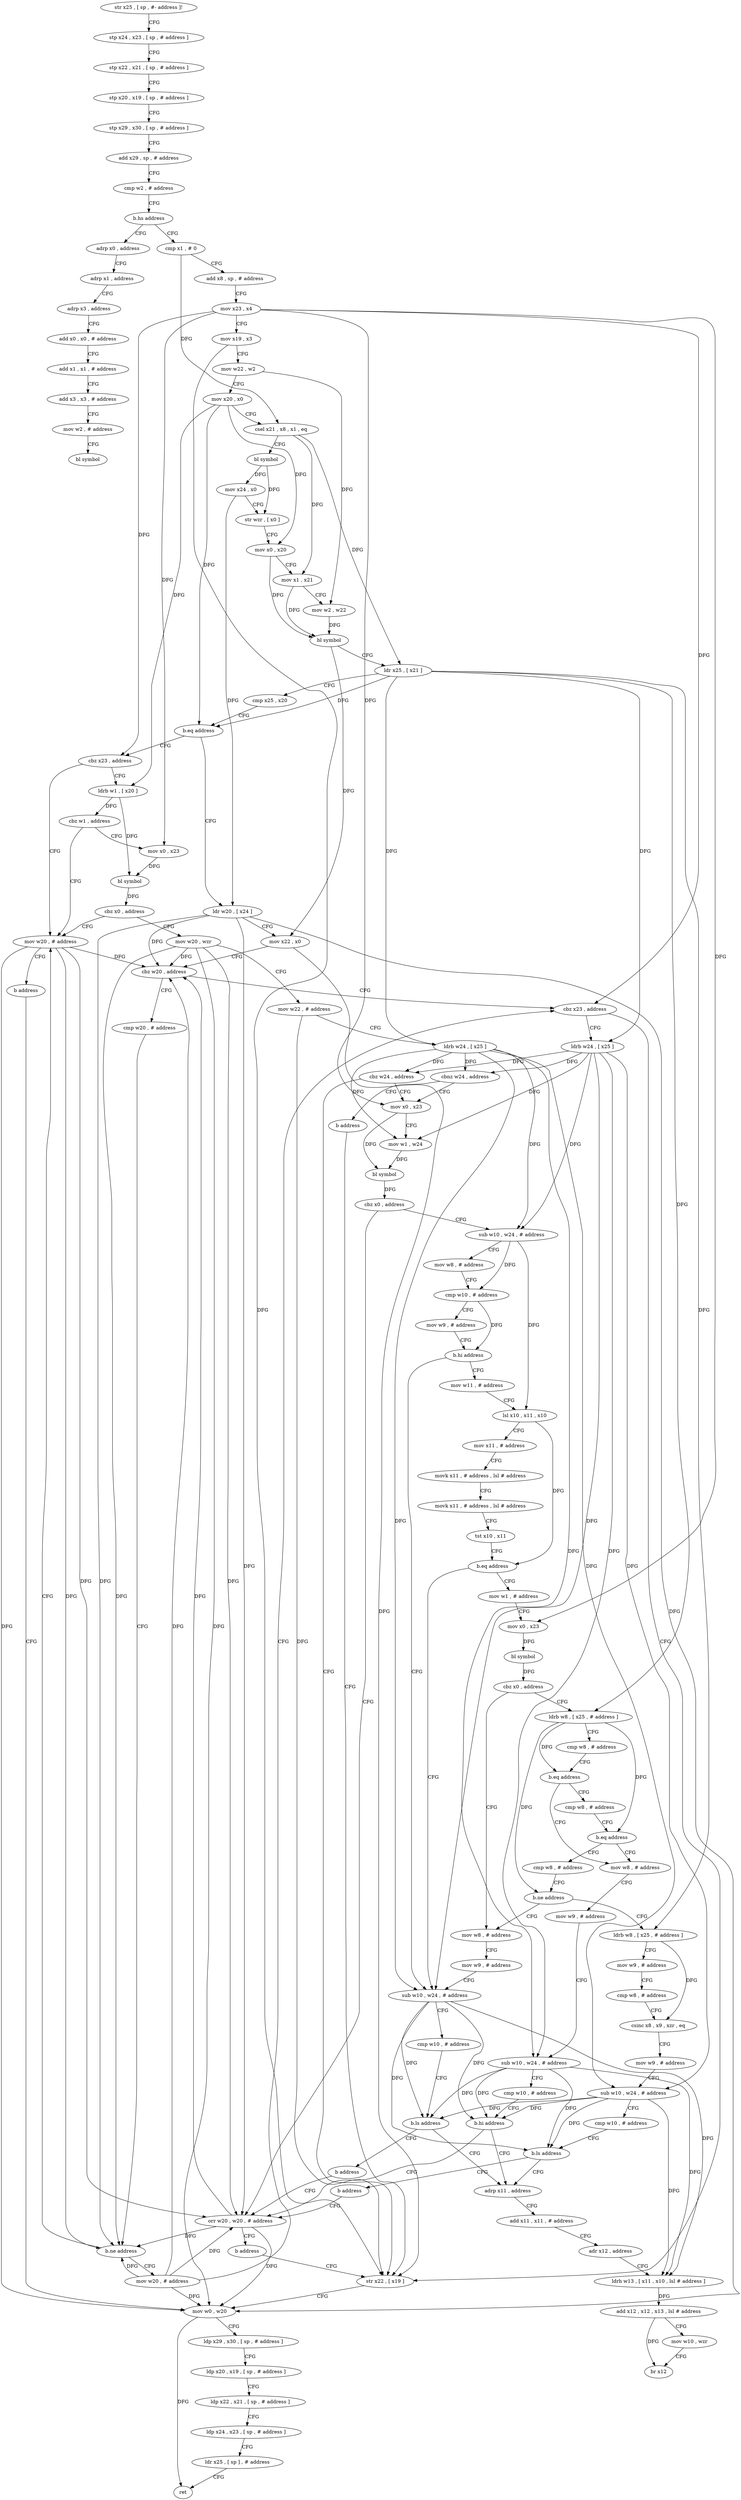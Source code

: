digraph "func" {
"4248608" [label = "str x25 , [ sp , #- address ]!" ]
"4248612" [label = "stp x24 , x23 , [ sp , # address ]" ]
"4248616" [label = "stp x22 , x21 , [ sp , # address ]" ]
"4248620" [label = "stp x20 , x19 , [ sp , # address ]" ]
"4248624" [label = "stp x29 , x30 , [ sp , # address ]" ]
"4248628" [label = "add x29 , sp , # address" ]
"4248632" [label = "cmp w2 , # address" ]
"4248636" [label = "b.hs address" ]
"4250968" [label = "adrp x0 , address" ]
"4248640" [label = "cmp x1 , # 0" ]
"4250972" [label = "adrp x1 , address" ]
"4250976" [label = "adrp x3 , address" ]
"4250980" [label = "add x0 , x0 , # address" ]
"4250984" [label = "add x1 , x1 , # address" ]
"4250988" [label = "add x3 , x3 , # address" ]
"4250992" [label = "mov w2 , # address" ]
"4250996" [label = "bl symbol" ]
"4248644" [label = "add x8 , sp , # address" ]
"4248648" [label = "mov x23 , x4" ]
"4248652" [label = "mov x19 , x3" ]
"4248656" [label = "mov w22 , w2" ]
"4248660" [label = "mov x20 , x0" ]
"4248664" [label = "csel x21 , x8 , x1 , eq" ]
"4248668" [label = "bl symbol" ]
"4248672" [label = "mov x24 , x0" ]
"4248676" [label = "str wzr , [ x0 ]" ]
"4248680" [label = "mov x0 , x20" ]
"4248684" [label = "mov x1 , x21" ]
"4248688" [label = "mov w2 , w22" ]
"4248692" [label = "bl symbol" ]
"4248696" [label = "ldr x25 , [ x21 ]" ]
"4248700" [label = "cmp x25 , x20" ]
"4248704" [label = "b.eq address" ]
"4248888" [label = "cbz x23 , address" ]
"4248708" [label = "ldr w20 , [ x24 ]" ]
"4248932" [label = "mov w20 , # address" ]
"4248892" [label = "ldrb w1 , [ x20 ]" ]
"4248712" [label = "mov x22 , x0" ]
"4248716" [label = "cbz w20 , address" ]
"4248732" [label = "cbz x23 , address" ]
"4248720" [label = "cmp w20 , # address" ]
"4248936" [label = "b address" ]
"4250940" [label = "mov w0 , w20" ]
"4248896" [label = "cbz w1 , address" ]
"4248900" [label = "mov x0 , x23" ]
"4250936" [label = "str x22 , [ x19 ]" ]
"4248736" [label = "ldrb w24 , [ x25 ]" ]
"4248724" [label = "b.ne address" ]
"4248728" [label = "mov w20 , # address" ]
"4250944" [label = "ldp x29 , x30 , [ sp , # address ]" ]
"4250948" [label = "ldp x20 , x19 , [ sp , # address ]" ]
"4250952" [label = "ldp x22 , x21 , [ sp , # address ]" ]
"4250956" [label = "ldp x24 , x23 , [ sp , # address ]" ]
"4250960" [label = "ldr x25 , [ sp ] , # address" ]
"4250964" [label = "ret" ]
"4248904" [label = "bl symbol" ]
"4248908" [label = "cbz x0 , address" ]
"4248912" [label = "mov w20 , wzr" ]
"4248740" [label = "cbz w24 , address" ]
"4248744" [label = "mov x0 , x23" ]
"4248916" [label = "mov w22 , # address" ]
"4248920" [label = "ldrb w24 , [ x25 ]" ]
"4248924" [label = "cbnz w24 , address" ]
"4248928" [label = "b address" ]
"4248748" [label = "mov w1 , w24" ]
"4248752" [label = "bl symbol" ]
"4248756" [label = "cbz x0 , address" ]
"4249036" [label = "orr w20 , w20 , # address" ]
"4248760" [label = "sub w10 , w24 , # address" ]
"4249040" [label = "b address" ]
"4248764" [label = "mov w8 , # address" ]
"4248768" [label = "cmp w10 , # address" ]
"4248772" [label = "mov w9 , # address" ]
"4248776" [label = "b.hi address" ]
"4248948" [label = "sub w10 , w24 , # address" ]
"4248780" [label = "mov w11 , # address" ]
"4248952" [label = "cmp w10 , # address" ]
"4248956" [label = "b.ls address" ]
"4248984" [label = "adrp x11 , address" ]
"4248960" [label = "b address" ]
"4248784" [label = "lsl x10 , x11 , x10" ]
"4248788" [label = "mov x11 , # address" ]
"4248792" [label = "movk x11 , # address , lsl # address" ]
"4248796" [label = "movk x11 , # address , lsl # address" ]
"4248800" [label = "tst x10 , x11" ]
"4248804" [label = "b.eq address" ]
"4248808" [label = "mov w1 , # address" ]
"4248988" [label = "add x11 , x11 , # address" ]
"4248992" [label = "adr x12 , address" ]
"4248996" [label = "ldrh w13 , [ x11 , x10 , lsl # address ]" ]
"4249000" [label = "add x12 , x12 , x13 , lsl # address" ]
"4249004" [label = "mov w10 , wzr" ]
"4249008" [label = "br x12" ]
"4248812" [label = "mov x0 , x23" ]
"4248816" [label = "bl symbol" ]
"4248820" [label = "cbz x0 , address" ]
"4248940" [label = "mov w8 , # address" ]
"4248824" [label = "ldrb w8 , [ x25 , # address ]" ]
"4248944" [label = "mov w9 , # address" ]
"4248828" [label = "cmp w8 , # address" ]
"4248832" [label = "b.eq address" ]
"4248964" [label = "mov w8 , # address" ]
"4248836" [label = "cmp w8 , # address" ]
"4248968" [label = "mov w9 , # address" ]
"4248972" [label = "sub w10 , w24 , # address" ]
"4248976" [label = "cmp w10 , # address" ]
"4248980" [label = "b.hi address" ]
"4248840" [label = "b.eq address" ]
"4248844" [label = "cmp w8 , # address" ]
"4248848" [label = "b.ne address" ]
"4248852" [label = "ldrb w8 , [ x25 , # address ]" ]
"4248856" [label = "mov w9 , # address" ]
"4248860" [label = "cmp w8 , # address" ]
"4248864" [label = "csinc x8 , x9 , xzr , eq" ]
"4248868" [label = "mov w9 , # address" ]
"4248872" [label = "sub w10 , w24 , # address" ]
"4248876" [label = "cmp w10 , # address" ]
"4248880" [label = "b.ls address" ]
"4248884" [label = "b address" ]
"4248608" -> "4248612" [ label = "CFG" ]
"4248612" -> "4248616" [ label = "CFG" ]
"4248616" -> "4248620" [ label = "CFG" ]
"4248620" -> "4248624" [ label = "CFG" ]
"4248624" -> "4248628" [ label = "CFG" ]
"4248628" -> "4248632" [ label = "CFG" ]
"4248632" -> "4248636" [ label = "CFG" ]
"4248636" -> "4250968" [ label = "CFG" ]
"4248636" -> "4248640" [ label = "CFG" ]
"4250968" -> "4250972" [ label = "CFG" ]
"4248640" -> "4248644" [ label = "CFG" ]
"4248640" -> "4248664" [ label = "DFG" ]
"4250972" -> "4250976" [ label = "CFG" ]
"4250976" -> "4250980" [ label = "CFG" ]
"4250980" -> "4250984" [ label = "CFG" ]
"4250984" -> "4250988" [ label = "CFG" ]
"4250988" -> "4250992" [ label = "CFG" ]
"4250992" -> "4250996" [ label = "CFG" ]
"4248644" -> "4248648" [ label = "CFG" ]
"4248648" -> "4248652" [ label = "CFG" ]
"4248648" -> "4248888" [ label = "DFG" ]
"4248648" -> "4248732" [ label = "DFG" ]
"4248648" -> "4248900" [ label = "DFG" ]
"4248648" -> "4248744" [ label = "DFG" ]
"4248648" -> "4248812" [ label = "DFG" ]
"4248652" -> "4248656" [ label = "CFG" ]
"4248652" -> "4250936" [ label = "DFG" ]
"4248656" -> "4248660" [ label = "CFG" ]
"4248656" -> "4248688" [ label = "DFG" ]
"4248660" -> "4248664" [ label = "CFG" ]
"4248660" -> "4248680" [ label = "DFG" ]
"4248660" -> "4248704" [ label = "DFG" ]
"4248660" -> "4248892" [ label = "DFG" ]
"4248664" -> "4248668" [ label = "CFG" ]
"4248664" -> "4248684" [ label = "DFG" ]
"4248664" -> "4248696" [ label = "DFG" ]
"4248668" -> "4248672" [ label = "DFG" ]
"4248668" -> "4248676" [ label = "DFG" ]
"4248672" -> "4248676" [ label = "CFG" ]
"4248672" -> "4248708" [ label = "DFG" ]
"4248676" -> "4248680" [ label = "CFG" ]
"4248680" -> "4248684" [ label = "CFG" ]
"4248680" -> "4248692" [ label = "DFG" ]
"4248684" -> "4248688" [ label = "CFG" ]
"4248684" -> "4248692" [ label = "DFG" ]
"4248688" -> "4248692" [ label = "DFG" ]
"4248692" -> "4248696" [ label = "CFG" ]
"4248692" -> "4248712" [ label = "DFG" ]
"4248696" -> "4248700" [ label = "CFG" ]
"4248696" -> "4248704" [ label = "DFG" ]
"4248696" -> "4248736" [ label = "DFG" ]
"4248696" -> "4248920" [ label = "DFG" ]
"4248696" -> "4248824" [ label = "DFG" ]
"4248696" -> "4248852" [ label = "DFG" ]
"4248700" -> "4248704" [ label = "CFG" ]
"4248704" -> "4248888" [ label = "CFG" ]
"4248704" -> "4248708" [ label = "CFG" ]
"4248888" -> "4248932" [ label = "CFG" ]
"4248888" -> "4248892" [ label = "CFG" ]
"4248708" -> "4248712" [ label = "CFG" ]
"4248708" -> "4248716" [ label = "DFG" ]
"4248708" -> "4248724" [ label = "DFG" ]
"4248708" -> "4250940" [ label = "DFG" ]
"4248708" -> "4249036" [ label = "DFG" ]
"4248932" -> "4248936" [ label = "CFG" ]
"4248932" -> "4248716" [ label = "DFG" ]
"4248932" -> "4248724" [ label = "DFG" ]
"4248932" -> "4250940" [ label = "DFG" ]
"4248932" -> "4249036" [ label = "DFG" ]
"4248892" -> "4248896" [ label = "DFG" ]
"4248892" -> "4248904" [ label = "DFG" ]
"4248712" -> "4248716" [ label = "CFG" ]
"4248712" -> "4250936" [ label = "DFG" ]
"4248716" -> "4248732" [ label = "CFG" ]
"4248716" -> "4248720" [ label = "CFG" ]
"4248732" -> "4250936" [ label = "CFG" ]
"4248732" -> "4248736" [ label = "CFG" ]
"4248720" -> "4248724" [ label = "CFG" ]
"4248936" -> "4250940" [ label = "CFG" ]
"4250940" -> "4250944" [ label = "CFG" ]
"4250940" -> "4250964" [ label = "DFG" ]
"4248896" -> "4248932" [ label = "CFG" ]
"4248896" -> "4248900" [ label = "CFG" ]
"4248900" -> "4248904" [ label = "DFG" ]
"4250936" -> "4250940" [ label = "CFG" ]
"4248736" -> "4248740" [ label = "DFG" ]
"4248736" -> "4248924" [ label = "DFG" ]
"4248736" -> "4248748" [ label = "DFG" ]
"4248736" -> "4248760" [ label = "DFG" ]
"4248736" -> "4248948" [ label = "DFG" ]
"4248736" -> "4248972" [ label = "DFG" ]
"4248736" -> "4248872" [ label = "DFG" ]
"4248724" -> "4248932" [ label = "CFG" ]
"4248724" -> "4248728" [ label = "CFG" ]
"4248728" -> "4248732" [ label = "CFG" ]
"4248728" -> "4248716" [ label = "DFG" ]
"4248728" -> "4248724" [ label = "DFG" ]
"4248728" -> "4250940" [ label = "DFG" ]
"4248728" -> "4249036" [ label = "DFG" ]
"4250944" -> "4250948" [ label = "CFG" ]
"4250948" -> "4250952" [ label = "CFG" ]
"4250952" -> "4250956" [ label = "CFG" ]
"4250956" -> "4250960" [ label = "CFG" ]
"4250960" -> "4250964" [ label = "CFG" ]
"4248904" -> "4248908" [ label = "DFG" ]
"4248908" -> "4248932" [ label = "CFG" ]
"4248908" -> "4248912" [ label = "CFG" ]
"4248912" -> "4248916" [ label = "CFG" ]
"4248912" -> "4248716" [ label = "DFG" ]
"4248912" -> "4248724" [ label = "DFG" ]
"4248912" -> "4250940" [ label = "DFG" ]
"4248912" -> "4249036" [ label = "DFG" ]
"4248740" -> "4250936" [ label = "CFG" ]
"4248740" -> "4248744" [ label = "CFG" ]
"4248744" -> "4248748" [ label = "CFG" ]
"4248744" -> "4248752" [ label = "DFG" ]
"4248916" -> "4248920" [ label = "CFG" ]
"4248916" -> "4250936" [ label = "DFG" ]
"4248920" -> "4248924" [ label = "DFG" ]
"4248920" -> "4248740" [ label = "DFG" ]
"4248920" -> "4248748" [ label = "DFG" ]
"4248920" -> "4248760" [ label = "DFG" ]
"4248920" -> "4248948" [ label = "DFG" ]
"4248920" -> "4248972" [ label = "DFG" ]
"4248920" -> "4248872" [ label = "DFG" ]
"4248924" -> "4248744" [ label = "CFG" ]
"4248924" -> "4248928" [ label = "CFG" ]
"4248928" -> "4250936" [ label = "CFG" ]
"4248748" -> "4248752" [ label = "DFG" ]
"4248752" -> "4248756" [ label = "DFG" ]
"4248756" -> "4249036" [ label = "CFG" ]
"4248756" -> "4248760" [ label = "CFG" ]
"4249036" -> "4249040" [ label = "CFG" ]
"4249036" -> "4248716" [ label = "DFG" ]
"4249036" -> "4248724" [ label = "DFG" ]
"4249036" -> "4250940" [ label = "DFG" ]
"4248760" -> "4248764" [ label = "CFG" ]
"4248760" -> "4248768" [ label = "DFG" ]
"4248760" -> "4248784" [ label = "DFG" ]
"4249040" -> "4250936" [ label = "CFG" ]
"4248764" -> "4248768" [ label = "CFG" ]
"4248768" -> "4248772" [ label = "CFG" ]
"4248768" -> "4248776" [ label = "DFG" ]
"4248772" -> "4248776" [ label = "CFG" ]
"4248776" -> "4248948" [ label = "CFG" ]
"4248776" -> "4248780" [ label = "CFG" ]
"4248948" -> "4248952" [ label = "CFG" ]
"4248948" -> "4248956" [ label = "DFG" ]
"4248948" -> "4248996" [ label = "DFG" ]
"4248948" -> "4248980" [ label = "DFG" ]
"4248948" -> "4248880" [ label = "DFG" ]
"4248780" -> "4248784" [ label = "CFG" ]
"4248952" -> "4248956" [ label = "CFG" ]
"4248956" -> "4248984" [ label = "CFG" ]
"4248956" -> "4248960" [ label = "CFG" ]
"4248984" -> "4248988" [ label = "CFG" ]
"4248960" -> "4249036" [ label = "CFG" ]
"4248784" -> "4248788" [ label = "CFG" ]
"4248784" -> "4248804" [ label = "DFG" ]
"4248788" -> "4248792" [ label = "CFG" ]
"4248792" -> "4248796" [ label = "CFG" ]
"4248796" -> "4248800" [ label = "CFG" ]
"4248800" -> "4248804" [ label = "CFG" ]
"4248804" -> "4248948" [ label = "CFG" ]
"4248804" -> "4248808" [ label = "CFG" ]
"4248808" -> "4248812" [ label = "CFG" ]
"4248988" -> "4248992" [ label = "CFG" ]
"4248992" -> "4248996" [ label = "CFG" ]
"4248996" -> "4249000" [ label = "DFG" ]
"4249000" -> "4249004" [ label = "CFG" ]
"4249000" -> "4249008" [ label = "DFG" ]
"4249004" -> "4249008" [ label = "CFG" ]
"4248812" -> "4248816" [ label = "DFG" ]
"4248816" -> "4248820" [ label = "DFG" ]
"4248820" -> "4248940" [ label = "CFG" ]
"4248820" -> "4248824" [ label = "CFG" ]
"4248940" -> "4248944" [ label = "CFG" ]
"4248824" -> "4248828" [ label = "CFG" ]
"4248824" -> "4248832" [ label = "DFG" ]
"4248824" -> "4248840" [ label = "DFG" ]
"4248824" -> "4248848" [ label = "DFG" ]
"4248944" -> "4248948" [ label = "CFG" ]
"4248828" -> "4248832" [ label = "CFG" ]
"4248832" -> "4248964" [ label = "CFG" ]
"4248832" -> "4248836" [ label = "CFG" ]
"4248964" -> "4248968" [ label = "CFG" ]
"4248836" -> "4248840" [ label = "CFG" ]
"4248968" -> "4248972" [ label = "CFG" ]
"4248972" -> "4248976" [ label = "CFG" ]
"4248972" -> "4248956" [ label = "DFG" ]
"4248972" -> "4248996" [ label = "DFG" ]
"4248972" -> "4248980" [ label = "DFG" ]
"4248972" -> "4248880" [ label = "DFG" ]
"4248976" -> "4248980" [ label = "CFG" ]
"4248980" -> "4249036" [ label = "CFG" ]
"4248980" -> "4248984" [ label = "CFG" ]
"4248840" -> "4248964" [ label = "CFG" ]
"4248840" -> "4248844" [ label = "CFG" ]
"4248844" -> "4248848" [ label = "CFG" ]
"4248848" -> "4248940" [ label = "CFG" ]
"4248848" -> "4248852" [ label = "CFG" ]
"4248852" -> "4248856" [ label = "CFG" ]
"4248852" -> "4248864" [ label = "DFG" ]
"4248856" -> "4248860" [ label = "CFG" ]
"4248860" -> "4248864" [ label = "CFG" ]
"4248864" -> "4248868" [ label = "CFG" ]
"4248868" -> "4248872" [ label = "CFG" ]
"4248872" -> "4248876" [ label = "CFG" ]
"4248872" -> "4248956" [ label = "DFG" ]
"4248872" -> "4248996" [ label = "DFG" ]
"4248872" -> "4248980" [ label = "DFG" ]
"4248872" -> "4248880" [ label = "DFG" ]
"4248876" -> "4248880" [ label = "CFG" ]
"4248880" -> "4248984" [ label = "CFG" ]
"4248880" -> "4248884" [ label = "CFG" ]
"4248884" -> "4249036" [ label = "CFG" ]
}
